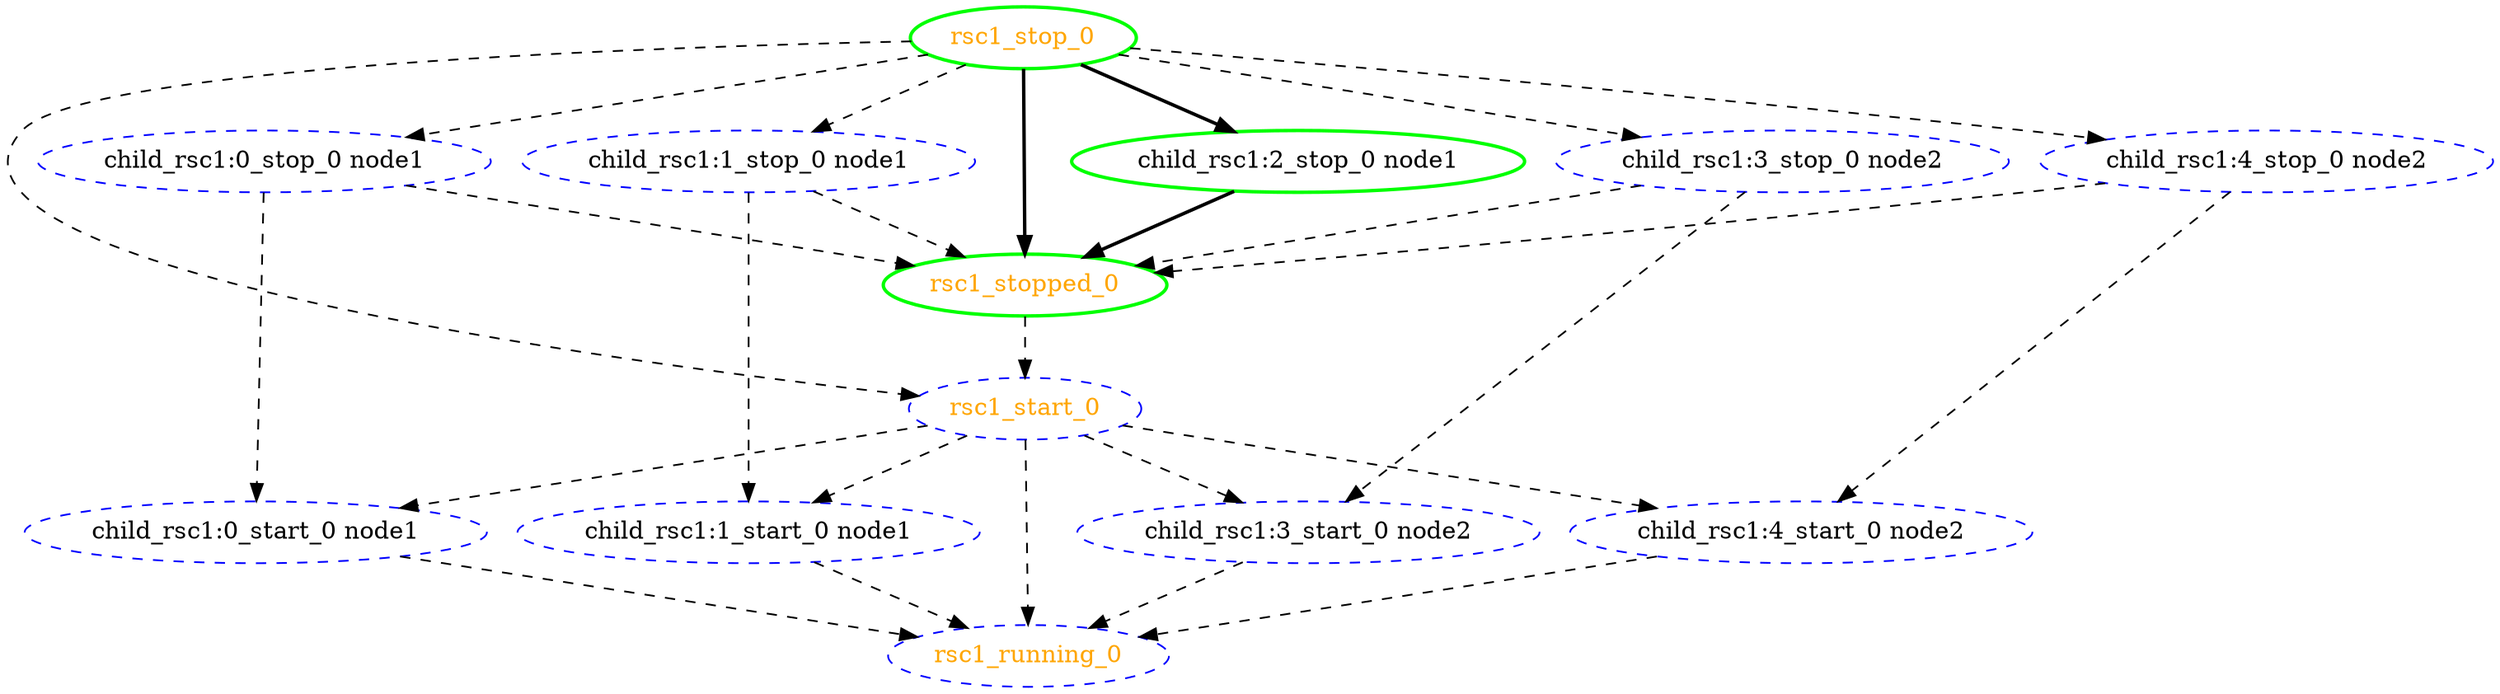 digraph "g" {
	size = "30,30"
"child_rsc1:0_stop_0 node1" [ style="dashed" color="blue" fontcolor="black" ]
"child_rsc1:0_start_0 node1" [ style="dashed" color="blue" fontcolor="black" ]
"child_rsc1:1_stop_0 node1" [ style="dashed" color="blue" fontcolor="black" ]
"child_rsc1:1_start_0 node1" [ style="dashed" color="blue" fontcolor="black" ]
"child_rsc1:2_stop_0 node1" [ style=bold color="green" fontcolor="black" ]
"child_rsc1:3_stop_0 node2" [ style="dashed" color="blue" fontcolor="black" ]
"child_rsc1:3_start_0 node2" [ style="dashed" color="blue" fontcolor="black" ]
"child_rsc1:4_stop_0 node2" [ style="dashed" color="blue" fontcolor="black" ]
"child_rsc1:4_start_0 node2" [ style="dashed" color="blue" fontcolor="black" ]
"rsc1_start_0" [ style="dashed" color="blue" fontcolor="orange" ]
"rsc1_running_0" [ style="dashed" color="blue" fontcolor="orange" ]
"rsc1_stop_0" [ style=bold color="green" fontcolor="orange" ]
"rsc1_stopped_0" [ style=bold color="green" fontcolor="orange" ]
"rsc1_stop_0" -> "child_rsc1:0_stop_0 node1" [ style = dashed]
"child_rsc1:0_stop_0 node1" -> "child_rsc1:0_start_0 node1" [ style = dashed]
"rsc1_start_0" -> "child_rsc1:0_start_0 node1" [ style = dashed]
"rsc1_stop_0" -> "child_rsc1:1_stop_0 node1" [ style = dashed]
"child_rsc1:1_stop_0 node1" -> "child_rsc1:1_start_0 node1" [ style = dashed]
"rsc1_start_0" -> "child_rsc1:1_start_0 node1" [ style = dashed]
"rsc1_stop_0" -> "child_rsc1:2_stop_0 node1" [ style = bold]
"rsc1_stop_0" -> "child_rsc1:3_stop_0 node2" [ style = dashed]
"child_rsc1:3_stop_0 node2" -> "child_rsc1:3_start_0 node2" [ style = dashed]
"rsc1_start_0" -> "child_rsc1:3_start_0 node2" [ style = dashed]
"rsc1_stop_0" -> "child_rsc1:4_stop_0 node2" [ style = dashed]
"child_rsc1:4_stop_0 node2" -> "child_rsc1:4_start_0 node2" [ style = dashed]
"rsc1_start_0" -> "child_rsc1:4_start_0 node2" [ style = dashed]
"rsc1_stop_0" -> "rsc1_start_0" [ style = dashed]
"rsc1_stopped_0" -> "rsc1_start_0" [ style = dashed]
"rsc1_start_0" -> "rsc1_running_0" [ style = dashed]
"child_rsc1:0_start_0 node1" -> "rsc1_running_0" [ style = dashed]
"child_rsc1:1_start_0 node1" -> "rsc1_running_0" [ style = dashed]
"child_rsc1:3_start_0 node2" -> "rsc1_running_0" [ style = dashed]
"child_rsc1:4_start_0 node2" -> "rsc1_running_0" [ style = dashed]
"child_rsc1:0_stop_0 node1" -> "rsc1_stopped_0" [ style = dashed]
"child_rsc1:1_stop_0 node1" -> "rsc1_stopped_0" [ style = dashed]
"child_rsc1:2_stop_0 node1" -> "rsc1_stopped_0" [ style = bold]
"child_rsc1:3_stop_0 node2" -> "rsc1_stopped_0" [ style = dashed]
"child_rsc1:4_stop_0 node2" -> "rsc1_stopped_0" [ style = dashed]
"rsc1_stop_0" -> "rsc1_stopped_0" [ style = bold]
}
